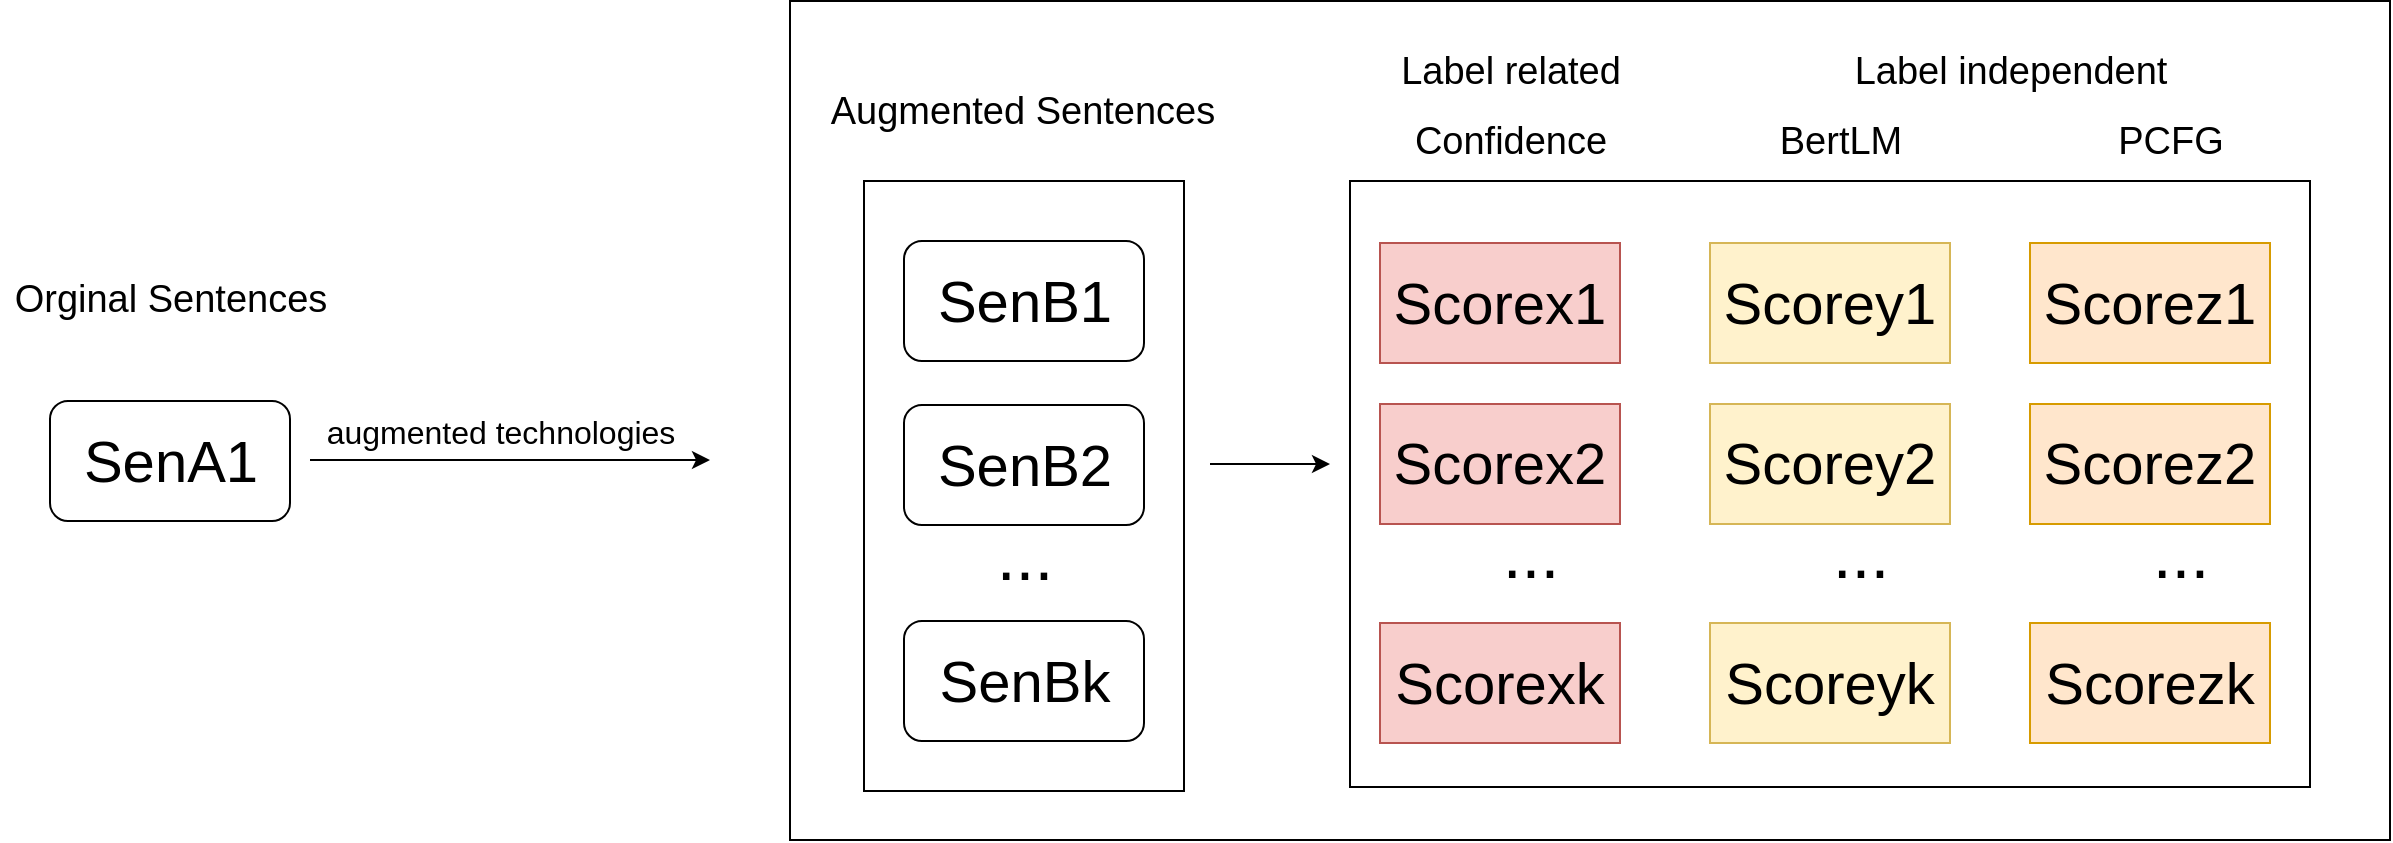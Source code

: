 <mxfile version="14.5.1" type="github">
  <diagram id="TOtBnsWWQq2DDUxLwHkW" name="第 1 页">
    <mxGraphModel dx="2076" dy="2265" grid="1" gridSize="10" guides="1" tooltips="1" connect="1" arrows="1" fold="1" page="1" pageScale="1" pageWidth="827" pageHeight="1169" math="0" shadow="0">
      <root>
        <mxCell id="0" />
        <mxCell id="1" parent="0" />
        <mxCell id="KYKKrUPMxrgmARDgqMYP-1" value="" style="rounded=0;whiteSpace=wrap;html=1;" parent="1" vertex="1">
          <mxGeometry x="420" y="-39.5" width="800" height="419.5" as="geometry" />
        </mxCell>
        <mxCell id="BK7y1zI5hKH5JpizI_Pc-1" value="" style="rounded=1;whiteSpace=wrap;html=1;" parent="1" vertex="1">
          <mxGeometry x="50" y="160.5" width="120" height="60" as="geometry" />
        </mxCell>
        <mxCell id="BK7y1zI5hKH5JpizI_Pc-14" value="" style="edgeStyle=orthogonalEdgeStyle;rounded=0;orthogonalLoop=1;jettySize=auto;html=1;fontSize=29;" parent="1" edge="1">
          <mxGeometry relative="1" as="geometry">
            <mxPoint x="180" y="190" as="sourcePoint" />
            <mxPoint x="380" y="190" as="targetPoint" />
          </mxGeometry>
        </mxCell>
        <mxCell id="BK7y1zI5hKH5JpizI_Pc-2" value="&lt;font style=&quot;font-size: 29px&quot;&gt;SenA1&lt;/font&gt;" style="text;html=1;resizable=0;autosize=1;align=center;verticalAlign=middle;points=[];rounded=0;fontSize=29;" parent="1" vertex="1">
          <mxGeometry x="60" y="170.5" width="100" height="40" as="geometry" />
        </mxCell>
        <mxCell id="BK7y1zI5hKH5JpizI_Pc-16" value="Orginal Sentences" style="text;html=1;align=center;verticalAlign=middle;resizable=0;points=[];autosize=1;fontSize=19;" parent="1" vertex="1">
          <mxGeometry x="25" y="95" width="170" height="30" as="geometry" />
        </mxCell>
        <mxCell id="BK7y1zI5hKH5JpizI_Pc-17" value="Augmented Sentences" style="text;html=1;align=center;verticalAlign=middle;resizable=0;points=[];autosize=1;fontSize=19;" parent="1" vertex="1">
          <mxGeometry x="431" y="0.5" width="210" height="30" as="geometry" />
        </mxCell>
        <mxCell id="BK7y1zI5hKH5JpizI_Pc-20" value="augmented technologies" style="text;html=1;align=center;verticalAlign=middle;resizable=0;points=[];autosize=1;fontSize=16;" parent="1" vertex="1">
          <mxGeometry x="180" y="165.5" width="190" height="20" as="geometry" />
        </mxCell>
        <mxCell id="BK7y1zI5hKH5JpizI_Pc-86" value="" style="rounded=0;whiteSpace=wrap;html=1;sketch=0;" parent="1" vertex="1">
          <mxGeometry x="457" y="50.5" width="160" height="305" as="geometry" />
        </mxCell>
        <mxCell id="BK7y1zI5hKH5JpizI_Pc-87" value="" style="rounded=1;whiteSpace=wrap;html=1;" parent="1" vertex="1">
          <mxGeometry x="477" y="162.5" width="120" height="60" as="geometry" />
        </mxCell>
        <mxCell id="BK7y1zI5hKH5JpizI_Pc-88" value="&lt;font style=&quot;font-size: 29px&quot;&gt;SenB2&lt;/font&gt;" style="text;html=1;resizable=0;autosize=1;align=center;verticalAlign=middle;points=[];fillColor=none;strokeColor=none;rounded=0;fontSize=29;" parent="1" vertex="1">
          <mxGeometry x="487" y="172.5" width="100" height="40" as="geometry" />
        </mxCell>
        <mxCell id="BK7y1zI5hKH5JpizI_Pc-89" value="" style="rounded=1;whiteSpace=wrap;html=1;" parent="1" vertex="1">
          <mxGeometry x="477" y="80.5" width="120" height="60" as="geometry" />
        </mxCell>
        <mxCell id="BK7y1zI5hKH5JpizI_Pc-90" value="&lt;font style=&quot;font-size: 29px&quot;&gt;SenB1&lt;/font&gt;" style="text;html=1;resizable=0;autosize=1;align=center;verticalAlign=middle;points=[];fillColor=none;strokeColor=none;rounded=0;fontSize=29;" parent="1" vertex="1">
          <mxGeometry x="487" y="90.5" width="100" height="40" as="geometry" />
        </mxCell>
        <mxCell id="BK7y1zI5hKH5JpizI_Pc-91" value="" style="rounded=1;whiteSpace=wrap;html=1;" parent="1" vertex="1">
          <mxGeometry x="477" y="270.5" width="120" height="60" as="geometry" />
        </mxCell>
        <mxCell id="BK7y1zI5hKH5JpizI_Pc-92" value="&lt;font style=&quot;font-size: 29px&quot;&gt;SenBk&lt;/font&gt;" style="text;html=1;resizable=0;autosize=1;align=center;verticalAlign=middle;points=[];fillColor=none;strokeColor=none;rounded=0;fontSize=29;" parent="1" vertex="1">
          <mxGeometry x="487" y="280.5" width="100" height="40" as="geometry" />
        </mxCell>
        <mxCell id="BK7y1zI5hKH5JpizI_Pc-93" value="..." style="text;html=1;align=center;verticalAlign=middle;resizable=0;points=[];autosize=1;fontSize=34;" parent="1" vertex="1">
          <mxGeometry x="517" y="212.5" width="40" height="50" as="geometry" />
        </mxCell>
        <mxCell id="BK7y1zI5hKH5JpizI_Pc-101" value="" style="rounded=0;whiteSpace=wrap;html=1;sketch=0;" parent="1" vertex="1">
          <mxGeometry x="700" y="50.5" width="480" height="303" as="geometry" />
        </mxCell>
        <mxCell id="BK7y1zI5hKH5JpizI_Pc-102" value="Label&amp;nbsp;&lt;span&gt;related&lt;/span&gt;" style="text;html=1;align=center;verticalAlign=middle;resizable=0;points=[];autosize=1;fontSize=19;" parent="1" vertex="1">
          <mxGeometry x="715" y="-19.5" width="130" height="30" as="geometry" />
        </mxCell>
        <mxCell id="BK7y1zI5hKH5JpizI_Pc-103" value="Label&amp;nbsp;independent" style="text;html=1;align=center;verticalAlign=middle;resizable=0;points=[];autosize=1;fontSize=19;" parent="1" vertex="1">
          <mxGeometry x="945" y="-19.5" width="170" height="30" as="geometry" />
        </mxCell>
        <mxCell id="BK7y1zI5hKH5JpizI_Pc-104" value="Confidence" style="text;html=1;align=center;verticalAlign=middle;resizable=0;points=[];autosize=1;fontSize=19;" parent="1" vertex="1">
          <mxGeometry x="725" y="15.5" width="110" height="30" as="geometry" />
        </mxCell>
        <mxCell id="BK7y1zI5hKH5JpizI_Pc-105" value="BertLM" style="text;html=1;align=center;verticalAlign=middle;resizable=0;points=[];autosize=1;fontSize=19;" parent="1" vertex="1">
          <mxGeometry x="905" y="15.5" width="80" height="30" as="geometry" />
        </mxCell>
        <mxCell id="BK7y1zI5hKH5JpizI_Pc-106" value="PCFG" style="text;html=1;align=center;verticalAlign=middle;resizable=0;points=[];autosize=1;fontSize=19;" parent="1" vertex="1">
          <mxGeometry x="1075" y="15.5" width="70" height="30" as="geometry" />
        </mxCell>
        <mxCell id="BK7y1zI5hKH5JpizI_Pc-107" value="&lt;font style=&quot;font-size: 29px&quot;&gt;Scorex1&lt;/font&gt;" style="rounded=0;whiteSpace=wrap;html=1;sketch=0;fillColor=#f8cecc;strokeColor=#b85450;" parent="1" vertex="1">
          <mxGeometry x="715" y="81.5" width="120" height="60" as="geometry" />
        </mxCell>
        <mxCell id="BK7y1zI5hKH5JpizI_Pc-108" value="&lt;font style=&quot;font-size: 29px&quot;&gt;Scorex2&lt;/font&gt;" style="rounded=0;whiteSpace=wrap;html=1;sketch=0;fillColor=#f8cecc;strokeColor=#b85450;" parent="1" vertex="1">
          <mxGeometry x="715" y="162" width="120" height="60" as="geometry" />
        </mxCell>
        <mxCell id="BK7y1zI5hKH5JpizI_Pc-109" value="&lt;font style=&quot;font-size: 29px&quot;&gt;Scorexk&lt;/font&gt;" style="rounded=0;whiteSpace=wrap;html=1;sketch=0;fillColor=#f8cecc;strokeColor=#b85450;" parent="1" vertex="1">
          <mxGeometry x="715" y="271.5" width="120" height="60" as="geometry" />
        </mxCell>
        <mxCell id="BK7y1zI5hKH5JpizI_Pc-110" value="..." style="text;html=1;align=center;verticalAlign=middle;resizable=0;points=[];autosize=1;fontSize=34;" parent="1" vertex="1">
          <mxGeometry x="770" y="212" width="40" height="50" as="geometry" />
        </mxCell>
        <mxCell id="BK7y1zI5hKH5JpizI_Pc-111" value="&lt;font style=&quot;font-size: 29px&quot;&gt;Scorey1&lt;/font&gt;" style="rounded=0;whiteSpace=wrap;html=1;sketch=0;fillColor=#fff2cc;strokeColor=#d6b656;" parent="1" vertex="1">
          <mxGeometry x="880" y="81.5" width="120" height="60" as="geometry" />
        </mxCell>
        <mxCell id="BK7y1zI5hKH5JpizI_Pc-112" value="&lt;font style=&quot;font-size: 29px&quot;&gt;Scorey2&lt;/font&gt;" style="rounded=0;whiteSpace=wrap;html=1;sketch=0;fillColor=#fff2cc;strokeColor=#d6b656;" parent="1" vertex="1">
          <mxGeometry x="880" y="162" width="120" height="60" as="geometry" />
        </mxCell>
        <mxCell id="BK7y1zI5hKH5JpizI_Pc-113" value="&lt;font style=&quot;font-size: 29px&quot;&gt;Scoreyk&lt;/font&gt;" style="rounded=0;whiteSpace=wrap;html=1;sketch=0;fillColor=#fff2cc;strokeColor=#d6b656;" parent="1" vertex="1">
          <mxGeometry x="880" y="271.5" width="120" height="60" as="geometry" />
        </mxCell>
        <mxCell id="BK7y1zI5hKH5JpizI_Pc-114" value="..." style="text;html=1;align=center;verticalAlign=middle;resizable=0;points=[];autosize=1;fontSize=34;" parent="1" vertex="1">
          <mxGeometry x="935" y="212" width="40" height="50" as="geometry" />
        </mxCell>
        <mxCell id="BK7y1zI5hKH5JpizI_Pc-115" value="&lt;font style=&quot;font-size: 29px&quot;&gt;Scorez1&lt;/font&gt;" style="rounded=0;whiteSpace=wrap;html=1;sketch=0;fillColor=#ffe6cc;strokeColor=#d79b00;" parent="1" vertex="1">
          <mxGeometry x="1040" y="81.5" width="120" height="60" as="geometry" />
        </mxCell>
        <mxCell id="BK7y1zI5hKH5JpizI_Pc-116" value="&lt;font style=&quot;font-size: 29px&quot;&gt;Scorez2&lt;/font&gt;" style="rounded=0;whiteSpace=wrap;html=1;sketch=0;fillColor=#ffe6cc;strokeColor=#d79b00;" parent="1" vertex="1">
          <mxGeometry x="1040" y="162" width="120" height="60" as="geometry" />
        </mxCell>
        <mxCell id="BK7y1zI5hKH5JpizI_Pc-117" value="&lt;font style=&quot;font-size: 29px&quot;&gt;Scorezk&lt;/font&gt;" style="rounded=0;whiteSpace=wrap;html=1;sketch=0;fillColor=#ffe6cc;strokeColor=#d79b00;" parent="1" vertex="1">
          <mxGeometry x="1040" y="271.5" width="120" height="60" as="geometry" />
        </mxCell>
        <mxCell id="BK7y1zI5hKH5JpizI_Pc-118" value="..." style="text;html=1;align=center;verticalAlign=middle;resizable=0;points=[];autosize=1;fontSize=34;" parent="1" vertex="1">
          <mxGeometry x="1095" y="212" width="40" height="50" as="geometry" />
        </mxCell>
        <mxCell id="KYKKrUPMxrgmARDgqMYP-7" value="" style="endArrow=classic;html=1;" parent="1" edge="1">
          <mxGeometry width="50" height="50" relative="1" as="geometry">
            <mxPoint x="630" y="192" as="sourcePoint" />
            <mxPoint x="690" y="192" as="targetPoint" />
          </mxGeometry>
        </mxCell>
      </root>
    </mxGraphModel>
  </diagram>
</mxfile>

